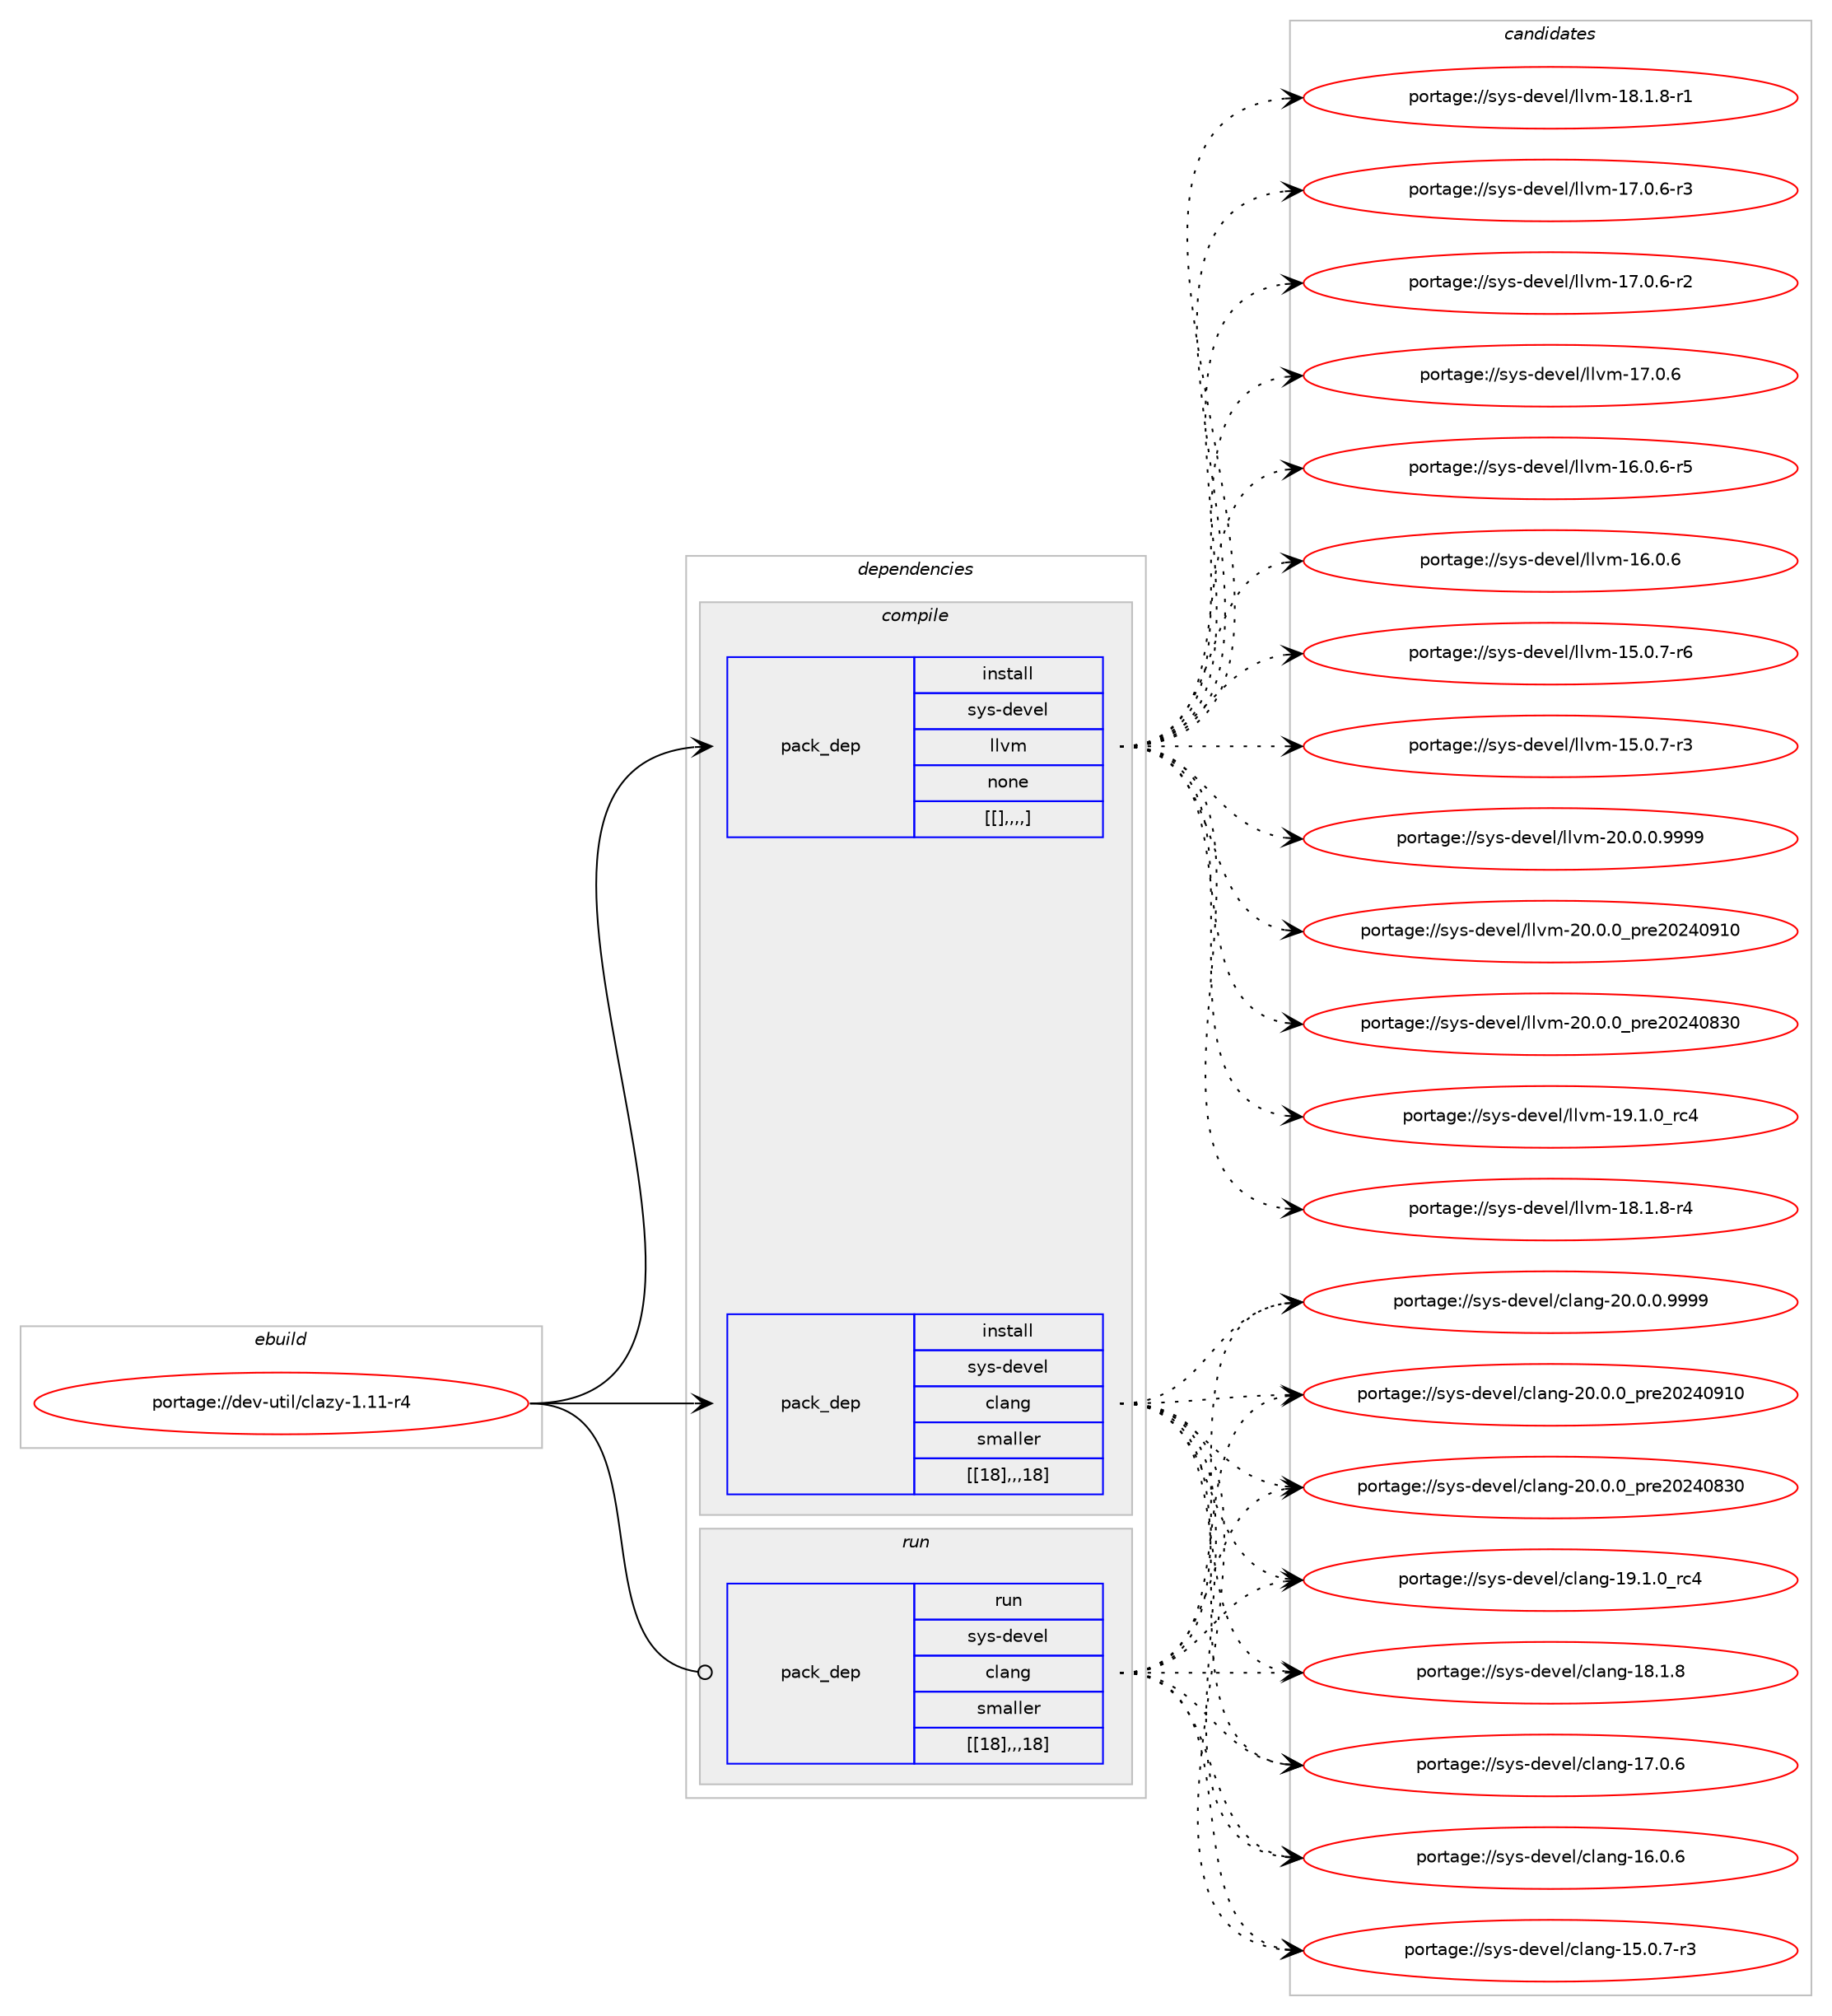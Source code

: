 digraph prolog {

# *************
# Graph options
# *************

newrank=true;
concentrate=true;
compound=true;
graph [rankdir=LR,fontname=Helvetica,fontsize=10,ranksep=1.5];#, ranksep=2.5, nodesep=0.2];
edge  [arrowhead=vee];
node  [fontname=Helvetica,fontsize=10];

# **********
# The ebuild
# **********

subgraph cluster_leftcol {
color=gray;
label=<<i>ebuild</i>>;
id [label="portage://dev-util/clazy-1.11-r4", color=red, width=4, href="../dev-util/clazy-1.11-r4.svg"];
}

# ****************
# The dependencies
# ****************

subgraph cluster_midcol {
color=gray;
label=<<i>dependencies</i>>;
subgraph cluster_compile {
fillcolor="#eeeeee";
style=filled;
label=<<i>compile</i>>;
subgraph pack152673 {
dependency215284 [label=<<TABLE BORDER="0" CELLBORDER="1" CELLSPACING="0" CELLPADDING="4" WIDTH="220"><TR><TD ROWSPAN="6" CELLPADDING="30">pack_dep</TD></TR><TR><TD WIDTH="110">install</TD></TR><TR><TD>sys-devel</TD></TR><TR><TD>clang</TD></TR><TR><TD>smaller</TD></TR><TR><TD>[[18],,,18]</TD></TR></TABLE>>, shape=none, color=blue];
}
id:e -> dependency215284:w [weight=20,style="solid",arrowhead="vee"];
subgraph pack152674 {
dependency215285 [label=<<TABLE BORDER="0" CELLBORDER="1" CELLSPACING="0" CELLPADDING="4" WIDTH="220"><TR><TD ROWSPAN="6" CELLPADDING="30">pack_dep</TD></TR><TR><TD WIDTH="110">install</TD></TR><TR><TD>sys-devel</TD></TR><TR><TD>llvm</TD></TR><TR><TD>none</TD></TR><TR><TD>[[],,,,]</TD></TR></TABLE>>, shape=none, color=blue];
}
id:e -> dependency215285:w [weight=20,style="solid",arrowhead="vee"];
}
subgraph cluster_compileandrun {
fillcolor="#eeeeee";
style=filled;
label=<<i>compile and run</i>>;
}
subgraph cluster_run {
fillcolor="#eeeeee";
style=filled;
label=<<i>run</i>>;
subgraph pack152675 {
dependency215286 [label=<<TABLE BORDER="0" CELLBORDER="1" CELLSPACING="0" CELLPADDING="4" WIDTH="220"><TR><TD ROWSPAN="6" CELLPADDING="30">pack_dep</TD></TR><TR><TD WIDTH="110">run</TD></TR><TR><TD>sys-devel</TD></TR><TR><TD>clang</TD></TR><TR><TD>smaller</TD></TR><TR><TD>[[18],,,18]</TD></TR></TABLE>>, shape=none, color=blue];
}
id:e -> dependency215286:w [weight=20,style="solid",arrowhead="odot"];
}
}

# **************
# The candidates
# **************

subgraph cluster_choices {
rank=same;
color=gray;
label=<<i>candidates</i>>;

subgraph choice152673 {
color=black;
nodesep=1;
choice11512111545100101118101108479910897110103455048464846484657575757 [label="portage://sys-devel/clang-20.0.0.9999", color=red, width=4,href="../sys-devel/clang-20.0.0.9999.svg"];
choice1151211154510010111810110847991089711010345504846484648951121141015048505248574948 [label="portage://sys-devel/clang-20.0.0_pre20240910", color=red, width=4,href="../sys-devel/clang-20.0.0_pre20240910.svg"];
choice1151211154510010111810110847991089711010345504846484648951121141015048505248565148 [label="portage://sys-devel/clang-20.0.0_pre20240830", color=red, width=4,href="../sys-devel/clang-20.0.0_pre20240830.svg"];
choice1151211154510010111810110847991089711010345495746494648951149952 [label="portage://sys-devel/clang-19.1.0_rc4", color=red, width=4,href="../sys-devel/clang-19.1.0_rc4.svg"];
choice1151211154510010111810110847991089711010345495646494656 [label="portage://sys-devel/clang-18.1.8", color=red, width=4,href="../sys-devel/clang-18.1.8.svg"];
choice1151211154510010111810110847991089711010345495546484654 [label="portage://sys-devel/clang-17.0.6", color=red, width=4,href="../sys-devel/clang-17.0.6.svg"];
choice1151211154510010111810110847991089711010345495446484654 [label="portage://sys-devel/clang-16.0.6", color=red, width=4,href="../sys-devel/clang-16.0.6.svg"];
choice11512111545100101118101108479910897110103454953464846554511451 [label="portage://sys-devel/clang-15.0.7-r3", color=red, width=4,href="../sys-devel/clang-15.0.7-r3.svg"];
dependency215284:e -> choice11512111545100101118101108479910897110103455048464846484657575757:w [style=dotted,weight="100"];
dependency215284:e -> choice1151211154510010111810110847991089711010345504846484648951121141015048505248574948:w [style=dotted,weight="100"];
dependency215284:e -> choice1151211154510010111810110847991089711010345504846484648951121141015048505248565148:w [style=dotted,weight="100"];
dependency215284:e -> choice1151211154510010111810110847991089711010345495746494648951149952:w [style=dotted,weight="100"];
dependency215284:e -> choice1151211154510010111810110847991089711010345495646494656:w [style=dotted,weight="100"];
dependency215284:e -> choice1151211154510010111810110847991089711010345495546484654:w [style=dotted,weight="100"];
dependency215284:e -> choice1151211154510010111810110847991089711010345495446484654:w [style=dotted,weight="100"];
dependency215284:e -> choice11512111545100101118101108479910897110103454953464846554511451:w [style=dotted,weight="100"];
}
subgraph choice152674 {
color=black;
nodesep=1;
choice1151211154510010111810110847108108118109455048464846484657575757 [label="portage://sys-devel/llvm-20.0.0.9999", color=red, width=4,href="../sys-devel/llvm-20.0.0.9999.svg"];
choice115121115451001011181011084710810811810945504846484648951121141015048505248574948 [label="portage://sys-devel/llvm-20.0.0_pre20240910", color=red, width=4,href="../sys-devel/llvm-20.0.0_pre20240910.svg"];
choice115121115451001011181011084710810811810945504846484648951121141015048505248565148 [label="portage://sys-devel/llvm-20.0.0_pre20240830", color=red, width=4,href="../sys-devel/llvm-20.0.0_pre20240830.svg"];
choice115121115451001011181011084710810811810945495746494648951149952 [label="portage://sys-devel/llvm-19.1.0_rc4", color=red, width=4,href="../sys-devel/llvm-19.1.0_rc4.svg"];
choice1151211154510010111810110847108108118109454956464946564511452 [label="portage://sys-devel/llvm-18.1.8-r4", color=red, width=4,href="../sys-devel/llvm-18.1.8-r4.svg"];
choice1151211154510010111810110847108108118109454956464946564511449 [label="portage://sys-devel/llvm-18.1.8-r1", color=red, width=4,href="../sys-devel/llvm-18.1.8-r1.svg"];
choice1151211154510010111810110847108108118109454955464846544511451 [label="portage://sys-devel/llvm-17.0.6-r3", color=red, width=4,href="../sys-devel/llvm-17.0.6-r3.svg"];
choice1151211154510010111810110847108108118109454955464846544511450 [label="portage://sys-devel/llvm-17.0.6-r2", color=red, width=4,href="../sys-devel/llvm-17.0.6-r2.svg"];
choice115121115451001011181011084710810811810945495546484654 [label="portage://sys-devel/llvm-17.0.6", color=red, width=4,href="../sys-devel/llvm-17.0.6.svg"];
choice1151211154510010111810110847108108118109454954464846544511453 [label="portage://sys-devel/llvm-16.0.6-r5", color=red, width=4,href="../sys-devel/llvm-16.0.6-r5.svg"];
choice115121115451001011181011084710810811810945495446484654 [label="portage://sys-devel/llvm-16.0.6", color=red, width=4,href="../sys-devel/llvm-16.0.6.svg"];
choice1151211154510010111810110847108108118109454953464846554511454 [label="portage://sys-devel/llvm-15.0.7-r6", color=red, width=4,href="../sys-devel/llvm-15.0.7-r6.svg"];
choice1151211154510010111810110847108108118109454953464846554511451 [label="portage://sys-devel/llvm-15.0.7-r3", color=red, width=4,href="../sys-devel/llvm-15.0.7-r3.svg"];
dependency215285:e -> choice1151211154510010111810110847108108118109455048464846484657575757:w [style=dotted,weight="100"];
dependency215285:e -> choice115121115451001011181011084710810811810945504846484648951121141015048505248574948:w [style=dotted,weight="100"];
dependency215285:e -> choice115121115451001011181011084710810811810945504846484648951121141015048505248565148:w [style=dotted,weight="100"];
dependency215285:e -> choice115121115451001011181011084710810811810945495746494648951149952:w [style=dotted,weight="100"];
dependency215285:e -> choice1151211154510010111810110847108108118109454956464946564511452:w [style=dotted,weight="100"];
dependency215285:e -> choice1151211154510010111810110847108108118109454956464946564511449:w [style=dotted,weight="100"];
dependency215285:e -> choice1151211154510010111810110847108108118109454955464846544511451:w [style=dotted,weight="100"];
dependency215285:e -> choice1151211154510010111810110847108108118109454955464846544511450:w [style=dotted,weight="100"];
dependency215285:e -> choice115121115451001011181011084710810811810945495546484654:w [style=dotted,weight="100"];
dependency215285:e -> choice1151211154510010111810110847108108118109454954464846544511453:w [style=dotted,weight="100"];
dependency215285:e -> choice115121115451001011181011084710810811810945495446484654:w [style=dotted,weight="100"];
dependency215285:e -> choice1151211154510010111810110847108108118109454953464846554511454:w [style=dotted,weight="100"];
dependency215285:e -> choice1151211154510010111810110847108108118109454953464846554511451:w [style=dotted,weight="100"];
}
subgraph choice152675 {
color=black;
nodesep=1;
choice11512111545100101118101108479910897110103455048464846484657575757 [label="portage://sys-devel/clang-20.0.0.9999", color=red, width=4,href="../sys-devel/clang-20.0.0.9999.svg"];
choice1151211154510010111810110847991089711010345504846484648951121141015048505248574948 [label="portage://sys-devel/clang-20.0.0_pre20240910", color=red, width=4,href="../sys-devel/clang-20.0.0_pre20240910.svg"];
choice1151211154510010111810110847991089711010345504846484648951121141015048505248565148 [label="portage://sys-devel/clang-20.0.0_pre20240830", color=red, width=4,href="../sys-devel/clang-20.0.0_pre20240830.svg"];
choice1151211154510010111810110847991089711010345495746494648951149952 [label="portage://sys-devel/clang-19.1.0_rc4", color=red, width=4,href="../sys-devel/clang-19.1.0_rc4.svg"];
choice1151211154510010111810110847991089711010345495646494656 [label="portage://sys-devel/clang-18.1.8", color=red, width=4,href="../sys-devel/clang-18.1.8.svg"];
choice1151211154510010111810110847991089711010345495546484654 [label="portage://sys-devel/clang-17.0.6", color=red, width=4,href="../sys-devel/clang-17.0.6.svg"];
choice1151211154510010111810110847991089711010345495446484654 [label="portage://sys-devel/clang-16.0.6", color=red, width=4,href="../sys-devel/clang-16.0.6.svg"];
choice11512111545100101118101108479910897110103454953464846554511451 [label="portage://sys-devel/clang-15.0.7-r3", color=red, width=4,href="../sys-devel/clang-15.0.7-r3.svg"];
dependency215286:e -> choice11512111545100101118101108479910897110103455048464846484657575757:w [style=dotted,weight="100"];
dependency215286:e -> choice1151211154510010111810110847991089711010345504846484648951121141015048505248574948:w [style=dotted,weight="100"];
dependency215286:e -> choice1151211154510010111810110847991089711010345504846484648951121141015048505248565148:w [style=dotted,weight="100"];
dependency215286:e -> choice1151211154510010111810110847991089711010345495746494648951149952:w [style=dotted,weight="100"];
dependency215286:e -> choice1151211154510010111810110847991089711010345495646494656:w [style=dotted,weight="100"];
dependency215286:e -> choice1151211154510010111810110847991089711010345495546484654:w [style=dotted,weight="100"];
dependency215286:e -> choice1151211154510010111810110847991089711010345495446484654:w [style=dotted,weight="100"];
dependency215286:e -> choice11512111545100101118101108479910897110103454953464846554511451:w [style=dotted,weight="100"];
}
}

}
